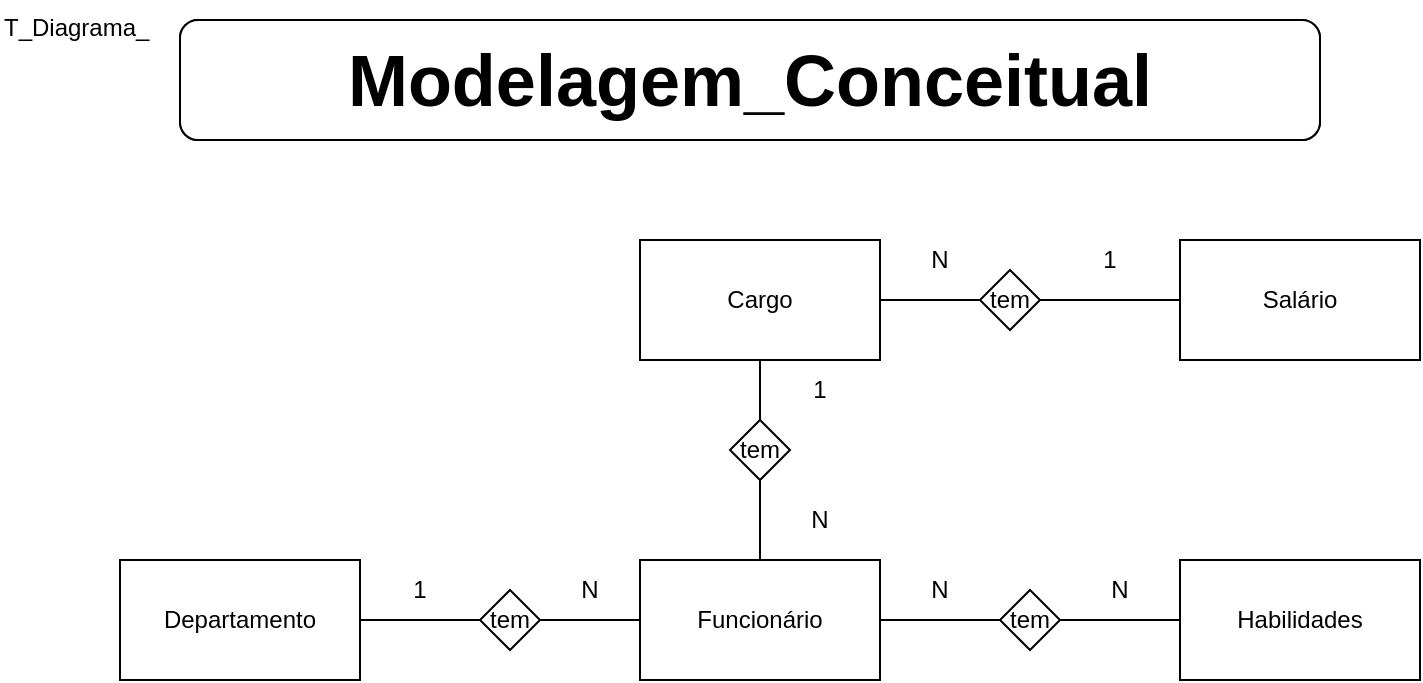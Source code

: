 <mxfile>
    <diagram id="g0L5fOxQA3uVJFoOwtfr" name="Page-1">
        <mxGraphModel dx="620" dy="575" grid="1" gridSize="10" guides="1" tooltips="1" connect="1" arrows="1" fold="1" page="1" pageScale="1" pageWidth="827" pageHeight="1169" background="#ffffff" math="0" shadow="0">
            <root>
                <mxCell id="0"/>
                <mxCell id="1" parent="0"/>
                <mxCell id="ltpkUx6azhYLmPn8FKEP-1" value="&lt;b&gt;&lt;font style=&quot;font-size: 36px&quot;&gt;Modelagem_Conceitual&lt;/font&gt;&lt;/b&gt;" style="rounded=1;whiteSpace=wrap;html=1;" parent="1" vertex="1">
                    <mxGeometry x="100" y="20" width="570" height="60" as="geometry"/>
                </mxCell>
                <mxCell id="ltpkUx6azhYLmPn8FKEP-2" value="&lt;b&gt;&lt;font style=&quot;font-size: 36px&quot;&gt;Modelagem_Conceitual&lt;/font&gt;&lt;/b&gt;" style="rounded=1;whiteSpace=wrap;html=1;" parent="1" vertex="1">
                    <mxGeometry x="100" y="20" width="570" height="60" as="geometry"/>
                </mxCell>
                <mxCell id="ltpkUx6azhYLmPn8FKEP-3" value="Funcionário" style="rounded=0;whiteSpace=wrap;html=1;" parent="1" vertex="1">
                    <mxGeometry x="330" y="290" width="120" height="60" as="geometry"/>
                </mxCell>
                <mxCell id="ltpkUx6azhYLmPn8FKEP-4" value="Habilidades" style="rounded=0;whiteSpace=wrap;html=1;" parent="1" vertex="1">
                    <mxGeometry x="600" y="290" width="120" height="60" as="geometry"/>
                </mxCell>
                <mxCell id="ltpkUx6azhYLmPn8FKEP-5" value="Departamento" style="rounded=0;whiteSpace=wrap;html=1;" parent="1" vertex="1">
                    <mxGeometry x="70" y="290" width="120" height="60" as="geometry"/>
                </mxCell>
                <mxCell id="ltpkUx6azhYLmPn8FKEP-6" value="Salário" style="rounded=0;whiteSpace=wrap;html=1;" parent="1" vertex="1">
                    <mxGeometry x="600" y="130" width="120" height="60" as="geometry"/>
                </mxCell>
                <mxCell id="ltpkUx6azhYLmPn8FKEP-7" value="tem" style="rhombus;whiteSpace=wrap;html=1;" parent="1" vertex="1">
                    <mxGeometry x="250" y="305" width="30" height="30" as="geometry"/>
                </mxCell>
                <mxCell id="ltpkUx6azhYLmPn8FKEP-9" value="tem" style="rhombus;whiteSpace=wrap;html=1;" parent="1" vertex="1">
                    <mxGeometry x="510" y="305" width="30" height="30" as="geometry"/>
                </mxCell>
                <mxCell id="ltpkUx6azhYLmPn8FKEP-10" value="" style="endArrow=none;html=1;entryX=0;entryY=0.5;entryDx=0;entryDy=0;exitX=1;exitY=0.5;exitDx=0;exitDy=0;" parent="1" source="ltpkUx6azhYLmPn8FKEP-7" target="ltpkUx6azhYLmPn8FKEP-3" edge="1">
                    <mxGeometry width="50" height="50" relative="1" as="geometry">
                        <mxPoint x="70" y="675" as="sourcePoint"/>
                        <mxPoint x="120" y="625" as="targetPoint"/>
                    </mxGeometry>
                </mxCell>
                <mxCell id="ltpkUx6azhYLmPn8FKEP-11" value="" style="endArrow=none;html=1;entryX=0;entryY=0.5;entryDx=0;entryDy=0;exitX=1;exitY=0.5;exitDx=0;exitDy=0;" parent="1" source="ltpkUx6azhYLmPn8FKEP-5" target="ltpkUx6azhYLmPn8FKEP-7" edge="1">
                    <mxGeometry width="50" height="50" relative="1" as="geometry">
                        <mxPoint x="70" y="675" as="sourcePoint"/>
                        <mxPoint x="120" y="625" as="targetPoint"/>
                    </mxGeometry>
                </mxCell>
                <mxCell id="ltpkUx6azhYLmPn8FKEP-12" value="" style="endArrow=none;html=1;entryX=0;entryY=0.5;entryDx=0;entryDy=0;exitX=1;exitY=0.5;exitDx=0;exitDy=0;" parent="1" source="ltpkUx6azhYLmPn8FKEP-3" target="ltpkUx6azhYLmPn8FKEP-9" edge="1">
                    <mxGeometry width="50" height="50" relative="1" as="geometry">
                        <mxPoint x="70" y="675" as="sourcePoint"/>
                        <mxPoint x="120" y="625" as="targetPoint"/>
                    </mxGeometry>
                </mxCell>
                <mxCell id="ltpkUx6azhYLmPn8FKEP-13" value="" style="endArrow=none;html=1;entryX=0;entryY=0.5;entryDx=0;entryDy=0;exitX=1;exitY=0.5;exitDx=0;exitDy=0;" parent="1" source="ltpkUx6azhYLmPn8FKEP-9" target="ltpkUx6azhYLmPn8FKEP-4" edge="1">
                    <mxGeometry width="50" height="50" relative="1" as="geometry">
                        <mxPoint x="70" y="675" as="sourcePoint"/>
                        <mxPoint x="590" y="320" as="targetPoint"/>
                    </mxGeometry>
                </mxCell>
                <mxCell id="ltpkUx6azhYLmPn8FKEP-14" value="" style="endArrow=none;html=1;entryX=0;entryY=0.5;entryDx=0;entryDy=0;exitX=1;exitY=0.5;exitDx=0;exitDy=0;" parent="1" source="ltpkUx6azhYLmPn8FKEP-22" target="9xlori0Ljjmvr61p8tY--1" edge="1">
                    <mxGeometry width="50" height="50" relative="1" as="geometry">
                        <mxPoint x="70" y="575" as="sourcePoint"/>
                        <mxPoint x="120" y="525" as="targetPoint"/>
                    </mxGeometry>
                </mxCell>
                <mxCell id="ltpkUx6azhYLmPn8FKEP-15" value="" style="endArrow=none;html=1;exitX=0;exitY=0.5;exitDx=0;exitDy=0;entryX=1;entryY=0.5;entryDx=0;entryDy=0;" parent="1" source="ltpkUx6azhYLmPn8FKEP-6" target="9xlori0Ljjmvr61p8tY--1" edge="1">
                    <mxGeometry width="50" height="50" relative="1" as="geometry">
                        <mxPoint x="70" y="575" as="sourcePoint"/>
                        <mxPoint x="590" y="130" as="targetPoint"/>
                    </mxGeometry>
                </mxCell>
                <mxCell id="ltpkUx6azhYLmPn8FKEP-16" value="1" style="text;html=1;strokeColor=none;fillColor=none;align=center;verticalAlign=middle;whiteSpace=wrap;rounded=0;" parent="1" vertex="1">
                    <mxGeometry x="200" y="295" width="40" height="20" as="geometry"/>
                </mxCell>
                <mxCell id="ltpkUx6azhYLmPn8FKEP-17" value="1" style="text;html=1;strokeColor=none;fillColor=none;align=center;verticalAlign=middle;whiteSpace=wrap;rounded=0;" parent="1" vertex="1">
                    <mxGeometry x="545" y="130" width="40" height="20" as="geometry"/>
                </mxCell>
                <mxCell id="ltpkUx6azhYLmPn8FKEP-19" value="N" style="text;html=1;strokeColor=none;fillColor=none;align=center;verticalAlign=middle;whiteSpace=wrap;rounded=0;" parent="1" vertex="1">
                    <mxGeometry x="550" y="295" width="40" height="20" as="geometry"/>
                </mxCell>
                <mxCell id="ltpkUx6azhYLmPn8FKEP-20" value="N" style="text;html=1;strokeColor=none;fillColor=none;align=center;verticalAlign=middle;whiteSpace=wrap;rounded=0;" parent="1" vertex="1">
                    <mxGeometry x="460" y="130" width="40" height="20" as="geometry"/>
                </mxCell>
                <mxCell id="ltpkUx6azhYLmPn8FKEP-21" value="N" style="text;html=1;strokeColor=none;fillColor=none;align=center;verticalAlign=middle;whiteSpace=wrap;rounded=0;" parent="1" vertex="1">
                    <mxGeometry x="285" y="295" width="40" height="20" as="geometry"/>
                </mxCell>
                <mxCell id="ltpkUx6azhYLmPn8FKEP-22" value="Cargo" style="rounded=0;whiteSpace=wrap;html=1;" parent="1" vertex="1">
                    <mxGeometry x="330" y="130" width="120" height="60" as="geometry"/>
                </mxCell>
                <mxCell id="ltpkUx6azhYLmPn8FKEP-29" value="tem" style="rhombus;whiteSpace=wrap;html=1;" parent="1" vertex="1">
                    <mxGeometry x="375" y="220" width="30" height="30" as="geometry"/>
                </mxCell>
                <mxCell id="ltpkUx6azhYLmPn8FKEP-30" value="" style="endArrow=none;html=1;entryX=0.5;entryY=0;entryDx=0;entryDy=0;exitX=0.5;exitY=1;exitDx=0;exitDy=0;" parent="1" source="ltpkUx6azhYLmPn8FKEP-29" target="ltpkUx6azhYLmPn8FKEP-3" edge="1">
                    <mxGeometry width="50" height="50" relative="1" as="geometry">
                        <mxPoint x="365" y="260" as="sourcePoint"/>
                        <mxPoint x="415" y="260" as="targetPoint"/>
                    </mxGeometry>
                </mxCell>
                <mxCell id="ltpkUx6azhYLmPn8FKEP-32" value="" style="endArrow=none;html=1;exitX=0.5;exitY=1;exitDx=0;exitDy=0;" parent="1" source="ltpkUx6azhYLmPn8FKEP-22" edge="1">
                    <mxGeometry width="50" height="50" relative="1" as="geometry">
                        <mxPoint x="400" y="260" as="sourcePoint"/>
                        <mxPoint x="390" y="220" as="targetPoint"/>
                    </mxGeometry>
                </mxCell>
                <mxCell id="ltpkUx6azhYLmPn8FKEP-33" value="N" style="text;html=1;strokeColor=none;fillColor=none;align=center;verticalAlign=middle;whiteSpace=wrap;rounded=0;" parent="1" vertex="1">
                    <mxGeometry x="400" y="260" width="40" height="20" as="geometry"/>
                </mxCell>
                <mxCell id="ltpkUx6azhYLmPn8FKEP-34" value="1" style="text;html=1;strokeColor=none;fillColor=none;align=center;verticalAlign=middle;whiteSpace=wrap;rounded=0;" parent="1" vertex="1">
                    <mxGeometry x="400" y="195" width="40" height="20" as="geometry"/>
                </mxCell>
                <mxCell id="9jtz-1RI_DBYlpnjvoEi-1" value="N" style="text;html=1;strokeColor=none;fillColor=none;align=center;verticalAlign=middle;whiteSpace=wrap;rounded=0;" parent="1" vertex="1">
                    <mxGeometry x="460" y="295" width="40" height="20" as="geometry"/>
                </mxCell>
                <mxCell id="9xlori0Ljjmvr61p8tY--1" value="tem" style="rhombus;whiteSpace=wrap;html=1;" parent="1" vertex="1">
                    <mxGeometry x="500" y="145" width="30" height="30" as="geometry"/>
                </mxCell>
                <mxCell id="2" value="T_Diagrama_" style="text;whiteSpace=wrap;html=1;" vertex="1" parent="1">
                    <mxGeometry x="10" y="10" width="100" height="30" as="geometry"/>
                </mxCell>
            </root>
        </mxGraphModel>
    </diagram>
    <diagram id="DebjpoKhjac13tqAnej4" name="Page-2">
        <mxGraphModel dx="638" dy="336" grid="1" gridSize="10" guides="1" tooltips="1" connect="1" arrows="1" fold="1" page="1" pageScale="1" pageWidth="827" pageHeight="1169" background="#ffffff" math="0" shadow="0">
            <root>
                <mxCell id="IjSk6evQLIdclx521t-M-0"/>
                <mxCell id="IjSk6evQLIdclx521t-M-1" parent="IjSk6evQLIdclx521t-M-0"/>
                <mxCell id="IjSk6evQLIdclx521t-M-2" value="&lt;b&gt;&lt;font style=&quot;font-size: 36px&quot;&gt;Modelagem_Lógica&lt;/font&gt;&lt;/b&gt;" style="rounded=1;whiteSpace=wrap;html=1;" parent="IjSk6evQLIdclx521t-M-1" vertex="1">
                    <mxGeometry x="100" y="20" width="570" height="60" as="geometry"/>
                </mxCell>
                <mxCell id="GH54d0H1p3RRGd_vZchd-4" value="Departamentos" style="swimlane;fontStyle=0;childLayout=stackLayout;horizontal=1;startSize=26;fillColor=#e0e0e0;horizontalStack=0;resizeParent=1;resizeParentMax=0;resizeLast=0;collapsible=1;marginBottom=0;swimlaneFillColor=#ffffff;align=center;fontSize=14;" parent="IjSk6evQLIdclx521t-M-1" vertex="1">
                    <mxGeometry x="70" y="281.5" width="170" height="118" as="geometry"/>
                </mxCell>
                <mxCell id="GH54d0H1p3RRGd_vZchd-5" value="IdDepartamento : INT" style="shape=partialRectangle;top=0;left=0;right=0;bottom=1;align=left;verticalAlign=middle;fillColor=none;spacingLeft=34;spacingRight=4;overflow=hidden;rotatable=0;points=[[0,0.5],[1,0.5]];portConstraint=eastwest;dropTarget=0;fontStyle=5;fontSize=12;" parent="GH54d0H1p3RRGd_vZchd-4" vertex="1">
                    <mxGeometry y="26" width="170" height="30" as="geometry"/>
                </mxCell>
                <mxCell id="GH54d0H1p3RRGd_vZchd-6" value="PK" style="shape=partialRectangle;top=0;left=0;bottom=0;fillColor=none;align=left;verticalAlign=middle;spacingLeft=4;spacingRight=4;overflow=hidden;rotatable=0;points=[];portConstraint=eastwest;part=1;fontSize=12;" parent="GH54d0H1p3RRGd_vZchd-5" vertex="1" connectable="0">
                    <mxGeometry width="30" height="30" as="geometry"/>
                </mxCell>
                <mxCell id="GH54d0H1p3RRGd_vZchd-7" value="Nome : STR" style="shape=partialRectangle;top=0;left=0;right=0;bottom=0;align=left;verticalAlign=top;fillColor=none;spacingLeft=34;spacingRight=4;overflow=hidden;rotatable=0;points=[[0,0.5],[1,0.5]];portConstraint=eastwest;dropTarget=0;fontSize=12;" parent="GH54d0H1p3RRGd_vZchd-4" vertex="1">
                    <mxGeometry y="56" width="170" height="26" as="geometry"/>
                </mxCell>
                <mxCell id="GH54d0H1p3RRGd_vZchd-8" value="" style="shape=partialRectangle;top=0;left=0;bottom=0;fillColor=none;align=left;verticalAlign=top;spacingLeft=4;spacingRight=4;overflow=hidden;rotatable=0;points=[];portConstraint=eastwest;part=1;fontSize=12;" parent="GH54d0H1p3RRGd_vZchd-7" vertex="1" connectable="0">
                    <mxGeometry width="30" height="26" as="geometry"/>
                </mxCell>
                <mxCell id="GH54d0H1p3RRGd_vZchd-9" value="QuantidadeFunc : INT" style="shape=partialRectangle;top=0;left=0;right=0;bottom=0;align=left;verticalAlign=top;fillColor=none;spacingLeft=34;spacingRight=4;overflow=hidden;rotatable=0;points=[[0,0.5],[1,0.5]];portConstraint=eastwest;dropTarget=0;fontSize=12;" parent="GH54d0H1p3RRGd_vZchd-4" vertex="1">
                    <mxGeometry y="82" width="170" height="26" as="geometry"/>
                </mxCell>
                <mxCell id="GH54d0H1p3RRGd_vZchd-10" value="" style="shape=partialRectangle;top=0;left=0;bottom=0;fillColor=none;align=left;verticalAlign=top;spacingLeft=4;spacingRight=4;overflow=hidden;rotatable=0;points=[];portConstraint=eastwest;part=1;fontSize=12;" parent="GH54d0H1p3RRGd_vZchd-9" vertex="1" connectable="0">
                    <mxGeometry width="30" height="26" as="geometry"/>
                </mxCell>
                <mxCell id="GH54d0H1p3RRGd_vZchd-13" value="" style="shape=partialRectangle;top=0;left=0;right=0;bottom=0;align=left;verticalAlign=top;fillColor=none;spacingLeft=34;spacingRight=4;overflow=hidden;rotatable=0;points=[[0,0.5],[1,0.5]];portConstraint=eastwest;dropTarget=0;fontSize=12;" parent="GH54d0H1p3RRGd_vZchd-4" vertex="1">
                    <mxGeometry y="108" width="170" height="10" as="geometry"/>
                </mxCell>
                <mxCell id="GH54d0H1p3RRGd_vZchd-14" value="" style="shape=partialRectangle;top=0;left=0;bottom=0;fillColor=none;align=left;verticalAlign=top;spacingLeft=4;spacingRight=4;overflow=hidden;rotatable=0;points=[];portConstraint=eastwest;part=1;fontSize=12;" parent="GH54d0H1p3RRGd_vZchd-13" vertex="1" connectable="0">
                    <mxGeometry width="30" height="10" as="geometry"/>
                </mxCell>
                <mxCell id="YsN6twW8WAKRDgkeO4P9-0" value="Salários" style="swimlane;fontStyle=0;childLayout=stackLayout;horizontal=1;startSize=26;fillColor=#e0e0e0;horizontalStack=0;resizeParent=1;resizeParentMax=0;resizeLast=0;collapsible=1;marginBottom=0;swimlaneFillColor=#ffffff;align=center;fontSize=14;" parent="IjSk6evQLIdclx521t-M-1" vertex="1">
                    <mxGeometry x="65" y="168" width="170" height="92" as="geometry"/>
                </mxCell>
                <mxCell id="YsN6twW8WAKRDgkeO4P9-1" value="IdSalario : INT" style="shape=partialRectangle;top=0;left=0;right=0;bottom=1;align=left;verticalAlign=middle;fillColor=none;spacingLeft=34;spacingRight=4;overflow=hidden;rotatable=0;points=[[0,0.5],[1,0.5]];portConstraint=eastwest;dropTarget=0;fontStyle=5;fontSize=12;" parent="YsN6twW8WAKRDgkeO4P9-0" vertex="1">
                    <mxGeometry y="26" width="170" height="30" as="geometry"/>
                </mxCell>
                <mxCell id="YsN6twW8WAKRDgkeO4P9-2" value="PK" style="shape=partialRectangle;top=0;left=0;bottom=0;fillColor=none;align=left;verticalAlign=middle;spacingLeft=4;spacingRight=4;overflow=hidden;rotatable=0;points=[];portConstraint=eastwest;part=1;fontSize=12;" parent="YsN6twW8WAKRDgkeO4P9-1" vertex="1" connectable="0">
                    <mxGeometry width="30" height="30" as="geometry"/>
                </mxCell>
                <mxCell id="YsN6twW8WAKRDgkeO4P9-3" value="Valor : FLOAT" style="shape=partialRectangle;top=0;left=0;right=0;bottom=0;align=left;verticalAlign=top;fillColor=none;spacingLeft=34;spacingRight=4;overflow=hidden;rotatable=0;points=[[0,0.5],[1,0.5]];portConstraint=eastwest;dropTarget=0;fontSize=12;" parent="YsN6twW8WAKRDgkeO4P9-0" vertex="1">
                    <mxGeometry y="56" width="170" height="26" as="geometry"/>
                </mxCell>
                <mxCell id="YsN6twW8WAKRDgkeO4P9-4" value="" style="shape=partialRectangle;top=0;left=0;bottom=0;fillColor=none;align=left;verticalAlign=top;spacingLeft=4;spacingRight=4;overflow=hidden;rotatable=0;points=[];portConstraint=eastwest;part=1;fontSize=12;" parent="YsN6twW8WAKRDgkeO4P9-3" vertex="1" connectable="0">
                    <mxGeometry width="30" height="26" as="geometry"/>
                </mxCell>
                <mxCell id="YsN6twW8WAKRDgkeO4P9-7" value="" style="shape=partialRectangle;top=0;left=0;right=0;bottom=0;align=left;verticalAlign=top;fillColor=none;spacingLeft=34;spacingRight=4;overflow=hidden;rotatable=0;points=[[0,0.5],[1,0.5]];portConstraint=eastwest;dropTarget=0;fontSize=12;" parent="YsN6twW8WAKRDgkeO4P9-0" vertex="1">
                    <mxGeometry y="82" width="170" height="10" as="geometry"/>
                </mxCell>
                <mxCell id="YsN6twW8WAKRDgkeO4P9-8" value="" style="shape=partialRectangle;top=0;left=0;bottom=0;fillColor=none;align=left;verticalAlign=top;spacingLeft=4;spacingRight=4;overflow=hidden;rotatable=0;points=[];portConstraint=eastwest;part=1;fontSize=12;" parent="YsN6twW8WAKRDgkeO4P9-7" vertex="1" connectable="0">
                    <mxGeometry width="30" height="10" as="geometry"/>
                </mxCell>
                <mxCell id="7Q-UqssFx8Utjdrh4yrg-0" value="Habilidades" style="swimlane;fontStyle=0;childLayout=stackLayout;horizontal=1;startSize=26;fillColor=#e0e0e0;horizontalStack=0;resizeParent=1;resizeParentMax=0;resizeLast=0;collapsible=1;marginBottom=0;swimlaneFillColor=#ffffff;align=center;fontSize=14;" parent="IjSk6evQLIdclx521t-M-1" vertex="1">
                    <mxGeometry x="320" y="450" width="170" height="82" as="geometry"/>
                </mxCell>
                <mxCell id="7Q-UqssFx8Utjdrh4yrg-1" value="IdHabilidade : INT" style="shape=partialRectangle;top=0;left=0;right=0;bottom=1;align=left;verticalAlign=middle;fillColor=none;spacingLeft=34;spacingRight=4;overflow=hidden;rotatable=0;points=[[0,0.5],[1,0.5]];portConstraint=eastwest;dropTarget=0;fontStyle=5;fontSize=12;" parent="7Q-UqssFx8Utjdrh4yrg-0" vertex="1">
                    <mxGeometry y="26" width="170" height="30" as="geometry"/>
                </mxCell>
                <mxCell id="7Q-UqssFx8Utjdrh4yrg-2" value="PK" style="shape=partialRectangle;top=0;left=0;bottom=0;fillColor=none;align=left;verticalAlign=middle;spacingLeft=4;spacingRight=4;overflow=hidden;rotatable=0;points=[];portConstraint=eastwest;part=1;fontSize=12;" parent="7Q-UqssFx8Utjdrh4yrg-1" vertex="1" connectable="0">
                    <mxGeometry width="30" height="30" as="geometry"/>
                </mxCell>
                <mxCell id="7Q-UqssFx8Utjdrh4yrg-3" value="Tipo : STR" style="shape=partialRectangle;top=0;left=0;right=0;bottom=0;align=left;verticalAlign=top;fillColor=none;spacingLeft=34;spacingRight=4;overflow=hidden;rotatable=0;points=[[0,0.5],[1,0.5]];portConstraint=eastwest;dropTarget=0;fontSize=12;" parent="7Q-UqssFx8Utjdrh4yrg-0" vertex="1">
                    <mxGeometry y="56" width="170" height="26" as="geometry"/>
                </mxCell>
                <mxCell id="7Q-UqssFx8Utjdrh4yrg-4" value="" style="shape=partialRectangle;top=0;left=0;bottom=0;fillColor=none;align=left;verticalAlign=top;spacingLeft=4;spacingRight=4;overflow=hidden;rotatable=0;points=[];portConstraint=eastwest;part=1;fontSize=12;" parent="7Q-UqssFx8Utjdrh4yrg-3" vertex="1" connectable="0">
                    <mxGeometry width="30" height="26" as="geometry"/>
                </mxCell>
                <mxCell id="PdzvfcbApx3N-qY0Fcrb-0" value="Funcionários" style="swimlane;fontStyle=0;childLayout=stackLayout;horizontal=1;startSize=26;fillColor=#e0e0e0;horizontalStack=0;resizeParent=1;resizeParentMax=0;resizeLast=0;collapsible=1;marginBottom=0;swimlaneFillColor=#ffffff;align=center;fontSize=14;" parent="IjSk6evQLIdclx521t-M-1" vertex="1">
                    <mxGeometry x="328" y="198" width="170" height="160" as="geometry"/>
                </mxCell>
                <mxCell id="PdzvfcbApx3N-qY0Fcrb-1" value="IdFuncionario :INT" style="shape=partialRectangle;top=0;left=0;right=0;bottom=1;align=left;verticalAlign=middle;fillColor=none;spacingLeft=34;spacingRight=4;overflow=hidden;rotatable=0;points=[[0,0.5],[1,0.5]];portConstraint=eastwest;dropTarget=0;fontStyle=5;fontSize=12;" parent="PdzvfcbApx3N-qY0Fcrb-0" vertex="1">
                    <mxGeometry y="26" width="170" height="30" as="geometry"/>
                </mxCell>
                <mxCell id="PdzvfcbApx3N-qY0Fcrb-2" value="PK" style="shape=partialRectangle;top=0;left=0;bottom=0;fillColor=none;align=left;verticalAlign=middle;spacingLeft=4;spacingRight=4;overflow=hidden;rotatable=0;points=[];portConstraint=eastwest;part=1;fontSize=12;" parent="PdzvfcbApx3N-qY0Fcrb-1" vertex="1" connectable="0">
                    <mxGeometry width="30" height="30" as="geometry"/>
                </mxCell>
                <mxCell id="PdzvfcbApx3N-qY0Fcrb-3" value="Nome : STR" style="shape=partialRectangle;top=0;left=0;right=0;bottom=0;align=left;verticalAlign=top;fillColor=none;spacingLeft=34;spacingRight=4;overflow=hidden;rotatable=0;points=[[0,0.5],[1,0.5]];portConstraint=eastwest;dropTarget=0;fontSize=12;" parent="PdzvfcbApx3N-qY0Fcrb-0" vertex="1">
                    <mxGeometry y="56" width="170" height="26" as="geometry"/>
                </mxCell>
                <mxCell id="PdzvfcbApx3N-qY0Fcrb-4" value="" style="shape=partialRectangle;top=0;left=0;bottom=0;fillColor=none;align=left;verticalAlign=top;spacingLeft=4;spacingRight=4;overflow=hidden;rotatable=0;points=[];portConstraint=eastwest;part=1;fontSize=12;" parent="PdzvfcbApx3N-qY0Fcrb-3" vertex="1" connectable="0">
                    <mxGeometry width="30" height="26" as="geometry"/>
                </mxCell>
                <mxCell id="PdzvfcbApx3N-qY0Fcrb-5" value="IdSalario : INT" style="shape=partialRectangle;top=0;left=0;right=0;bottom=0;align=left;verticalAlign=top;fillColor=none;spacingLeft=34;spacingRight=4;overflow=hidden;rotatable=0;points=[[0,0.5],[1,0.5]];portConstraint=eastwest;dropTarget=0;fontSize=12;" parent="PdzvfcbApx3N-qY0Fcrb-0" vertex="1">
                    <mxGeometry y="82" width="170" height="26" as="geometry"/>
                </mxCell>
                <mxCell id="PdzvfcbApx3N-qY0Fcrb-6" value="FK" style="shape=partialRectangle;top=0;left=0;bottom=0;fillColor=none;align=left;verticalAlign=top;spacingLeft=4;spacingRight=4;overflow=hidden;rotatable=0;points=[];portConstraint=eastwest;part=1;fontSize=12;" parent="PdzvfcbApx3N-qY0Fcrb-5" vertex="1" connectable="0">
                    <mxGeometry width="30" height="26" as="geometry"/>
                </mxCell>
                <mxCell id="PdzvfcbApx3N-qY0Fcrb-9" value="IdDepartamento : INT" style="shape=partialRectangle;top=0;left=0;right=0;bottom=0;align=left;verticalAlign=top;fillColor=none;spacingLeft=34;spacingRight=4;overflow=hidden;rotatable=0;points=[[0,0.5],[1,0.5]];portConstraint=eastwest;dropTarget=0;fontSize=12;" parent="PdzvfcbApx3N-qY0Fcrb-0" vertex="1">
                    <mxGeometry y="108" width="170" height="26" as="geometry"/>
                </mxCell>
                <mxCell id="PdzvfcbApx3N-qY0Fcrb-10" value="FK" style="shape=partialRectangle;top=0;left=0;bottom=0;fillColor=none;align=left;verticalAlign=top;spacingLeft=4;spacingRight=4;overflow=hidden;rotatable=0;points=[];portConstraint=eastwest;part=1;fontSize=12;" parent="PdzvfcbApx3N-qY0Fcrb-9" vertex="1" connectable="0">
                    <mxGeometry width="30" height="26" as="geometry"/>
                </mxCell>
                <mxCell id="5v5aM2Sj9HflONEsckxm-9" value="IdCargo : INT" style="shape=partialRectangle;top=0;left=0;right=0;bottom=0;align=left;verticalAlign=top;fillColor=none;spacingLeft=34;spacingRight=4;overflow=hidden;rotatable=0;points=[[0,0.5],[1,0.5]];portConstraint=eastwest;dropTarget=0;fontSize=12;" parent="PdzvfcbApx3N-qY0Fcrb-0" vertex="1">
                    <mxGeometry y="134" width="170" height="26" as="geometry"/>
                </mxCell>
                <mxCell id="5v5aM2Sj9HflONEsckxm-10" value="FK" style="shape=partialRectangle;top=0;left=0;bottom=0;fillColor=none;align=left;verticalAlign=top;spacingLeft=4;spacingRight=4;overflow=hidden;rotatable=0;points=[];portConstraint=eastwest;part=1;fontSize=12;" parent="5v5aM2Sj9HflONEsckxm-9" vertex="1" connectable="0">
                    <mxGeometry width="30" height="26" as="geometry"/>
                </mxCell>
                <mxCell id="5v5aM2Sj9HflONEsckxm-0" value="Cargo" style="swimlane;fontStyle=0;childLayout=stackLayout;horizontal=1;startSize=26;fillColor=#e0e0e0;horizontalStack=0;resizeParent=1;resizeParentMax=0;resizeLast=0;collapsible=1;marginBottom=0;swimlaneFillColor=#ffffff;align=center;fontSize=14;" parent="IjSk6evQLIdclx521t-M-1" vertex="1">
                    <mxGeometry x="70" y="423" width="170" height="108" as="geometry"/>
                </mxCell>
                <mxCell id="5v5aM2Sj9HflONEsckxm-1" value="IdCargo : INT" style="shape=partialRectangle;top=0;left=0;right=0;bottom=1;align=left;verticalAlign=middle;fillColor=none;spacingLeft=34;spacingRight=4;overflow=hidden;rotatable=0;points=[[0,0.5],[1,0.5]];portConstraint=eastwest;dropTarget=0;fontStyle=5;fontSize=12;" parent="5v5aM2Sj9HflONEsckxm-0" vertex="1">
                    <mxGeometry y="26" width="170" height="30" as="geometry"/>
                </mxCell>
                <mxCell id="5v5aM2Sj9HflONEsckxm-2" value="PK" style="shape=partialRectangle;top=0;left=0;bottom=0;fillColor=none;align=left;verticalAlign=middle;spacingLeft=4;spacingRight=4;overflow=hidden;rotatable=0;points=[];portConstraint=eastwest;part=1;fontSize=12;" parent="5v5aM2Sj9HflONEsckxm-1" vertex="1" connectable="0">
                    <mxGeometry width="30" height="30" as="geometry"/>
                </mxCell>
                <mxCell id="5v5aM2Sj9HflONEsckxm-3" value="Nome : STR" style="shape=partialRectangle;top=0;left=0;right=0;bottom=0;align=left;verticalAlign=top;fillColor=none;spacingLeft=34;spacingRight=4;overflow=hidden;rotatable=0;points=[[0,0.5],[1,0.5]];portConstraint=eastwest;dropTarget=0;fontSize=12;" parent="5v5aM2Sj9HflONEsckxm-0" vertex="1">
                    <mxGeometry y="56" width="170" height="26" as="geometry"/>
                </mxCell>
                <mxCell id="5v5aM2Sj9HflONEsckxm-4" value="" style="shape=partialRectangle;top=0;left=0;bottom=0;fillColor=none;align=left;verticalAlign=top;spacingLeft=4;spacingRight=4;overflow=hidden;rotatable=0;points=[];portConstraint=eastwest;part=1;fontSize=12;" parent="5v5aM2Sj9HflONEsckxm-3" vertex="1" connectable="0">
                    <mxGeometry width="30" height="26" as="geometry"/>
                </mxCell>
                <mxCell id="5v5aM2Sj9HflONEsckxm-7" value="Descrição : STR" style="shape=partialRectangle;top=0;left=0;right=0;bottom=0;align=left;verticalAlign=top;fillColor=none;spacingLeft=34;spacingRight=4;overflow=hidden;rotatable=0;points=[[0,0.5],[1,0.5]];portConstraint=eastwest;dropTarget=0;fontSize=12;" parent="5v5aM2Sj9HflONEsckxm-0" vertex="1">
                    <mxGeometry y="82" width="170" height="26" as="geometry"/>
                </mxCell>
                <mxCell id="5v5aM2Sj9HflONEsckxm-8" value="" style="shape=partialRectangle;top=0;left=0;bottom=0;fillColor=none;align=left;verticalAlign=top;spacingLeft=4;spacingRight=4;overflow=hidden;rotatable=0;points=[];portConstraint=eastwest;part=1;fontSize=12;" parent="5v5aM2Sj9HflONEsckxm-7" vertex="1" connectable="0">
                    <mxGeometry width="30" height="26" as="geometry"/>
                </mxCell>
                <mxCell id="5v5aM2Sj9HflONEsckxm-11" value="Habilidades/Funcionário" style="swimlane;fontStyle=0;childLayout=stackLayout;horizontal=1;startSize=26;fillColor=#e0e0e0;horizontalStack=0;resizeParent=1;resizeParentMax=0;resizeLast=0;collapsible=1;marginBottom=0;swimlaneFillColor=#ffffff;align=center;fontSize=14;" parent="IjSk6evQLIdclx521t-M-1" vertex="1">
                    <mxGeometry x="580" y="291" width="170" height="82" as="geometry"/>
                </mxCell>
                <mxCell id="5v5aM2Sj9HflONEsckxm-14" value="IdFuncionario : INT" style="shape=partialRectangle;top=0;left=0;right=0;bottom=0;align=left;verticalAlign=top;fillColor=none;spacingLeft=34;spacingRight=4;overflow=hidden;rotatable=0;points=[[0,0.5],[1,0.5]];portConstraint=eastwest;dropTarget=0;fontSize=12;" parent="5v5aM2Sj9HflONEsckxm-11" vertex="1">
                    <mxGeometry y="26" width="170" height="26" as="geometry"/>
                </mxCell>
                <mxCell id="5v5aM2Sj9HflONEsckxm-15" value="FK" style="shape=partialRectangle;top=0;left=0;bottom=0;fillColor=none;align=left;verticalAlign=top;spacingLeft=4;spacingRight=4;overflow=hidden;rotatable=0;points=[];portConstraint=eastwest;part=1;fontSize=12;" parent="5v5aM2Sj9HflONEsckxm-14" vertex="1" connectable="0">
                    <mxGeometry width="30" height="26" as="geometry"/>
                </mxCell>
                <mxCell id="5v5aM2Sj9HflONEsckxm-12" value="IdHabilidade : INT" style="shape=partialRectangle;top=0;left=0;right=0;bottom=1;align=left;verticalAlign=middle;fillColor=none;spacingLeft=34;spacingRight=4;overflow=hidden;rotatable=0;points=[[0,0.5],[1,0.5]];portConstraint=eastwest;dropTarget=0;fontStyle=5;fontSize=12;" parent="5v5aM2Sj9HflONEsckxm-11" vertex="1">
                    <mxGeometry y="52" width="170" height="30" as="geometry"/>
                </mxCell>
                <mxCell id="5v5aM2Sj9HflONEsckxm-13" value="FK" style="shape=partialRectangle;top=0;left=0;bottom=0;fillColor=none;align=left;verticalAlign=middle;spacingLeft=4;spacingRight=4;overflow=hidden;rotatable=0;points=[];portConstraint=eastwest;part=1;fontSize=12;" parent="5v5aM2Sj9HflONEsckxm-12" vertex="1" connectable="0">
                    <mxGeometry width="30" height="30" as="geometry"/>
                </mxCell>
                <mxCell id="5v5aM2Sj9HflONEsckxm-18" value="" style="edgeStyle=entityRelationEdgeStyle;fontSize=12;html=1;endArrow=ERoneToMany;entryX=0;entryY=0.5;entryDx=0;entryDy=0;exitX=1.018;exitY=0.733;exitDx=0;exitDy=0;exitPerimeter=0;" parent="IjSk6evQLIdclx521t-M-1" source="5v5aM2Sj9HflONEsckxm-1" target="5v5aM2Sj9HflONEsckxm-9" edge="1">
                    <mxGeometry width="100" height="100" relative="1" as="geometry">
                        <mxPoint x="-60" y="763" as="sourcePoint"/>
                        <mxPoint x="40" y="663" as="targetPoint"/>
                    </mxGeometry>
                </mxCell>
                <mxCell id="5v5aM2Sj9HflONEsckxm-19" value="" style="edgeStyle=entityRelationEdgeStyle;fontSize=12;html=1;endArrow=ERoneToMany;entryX=0;entryY=0.5;entryDx=0;entryDy=0;" parent="IjSk6evQLIdclx521t-M-1" source="GH54d0H1p3RRGd_vZchd-5" target="PdzvfcbApx3N-qY0Fcrb-9" edge="1">
                    <mxGeometry width="100" height="100" relative="1" as="geometry">
                        <mxPoint x="-60" y="763" as="sourcePoint"/>
                        <mxPoint x="40" y="663" as="targetPoint"/>
                    </mxGeometry>
                </mxCell>
                <mxCell id="5v5aM2Sj9HflONEsckxm-21" value="" style="edgeStyle=entityRelationEdgeStyle;fontSize=12;html=1;endArrow=ERoneToMany;entryX=0;entryY=0.5;entryDx=0;entryDy=0;exitX=1;exitY=0.5;exitDx=0;exitDy=0;" parent="IjSk6evQLIdclx521t-M-1" source="PdzvfcbApx3N-qY0Fcrb-1" target="5v5aM2Sj9HflONEsckxm-14" edge="1">
                    <mxGeometry width="100" height="100" relative="1" as="geometry">
                        <mxPoint x="70" y="650" as="sourcePoint"/>
                        <mxPoint x="170" y="550" as="targetPoint"/>
                    </mxGeometry>
                </mxCell>
                <mxCell id="5v5aM2Sj9HflONEsckxm-22" value="" style="edgeStyle=entityRelationEdgeStyle;fontSize=12;html=1;endArrow=ERoneToMany;entryX=0;entryY=0.5;entryDx=0;entryDy=0;exitX=1;exitY=0.5;exitDx=0;exitDy=0;" parent="IjSk6evQLIdclx521t-M-1" source="7Q-UqssFx8Utjdrh4yrg-1" target="5v5aM2Sj9HflONEsckxm-12" edge="1">
                    <mxGeometry width="100" height="100" relative="1" as="geometry">
                        <mxPoint x="810" y="330" as="sourcePoint"/>
                        <mxPoint x="800" y="230" as="targetPoint"/>
                    </mxGeometry>
                </mxCell>
            </root>
        </mxGraphModel>
    </diagram>
</mxfile>